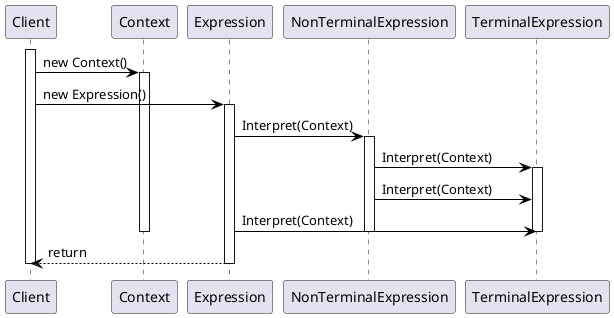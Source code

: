 @startuml
    skinparam class {
	BackgroundColor White
	ArrowColor Black
	BorderColor Black
    }
    
    activate Client
    Client -> Context: new Context()
    activate Context
    
    Client -> Expression: new Expression()
    activate Expression
    
    Expression -> NonTerminalExpression: Interpret(Context)
    activate NonTerminalExpression
    NonTerminalExpression -> TerminalExpression: Interpret(Context)
    activate TerminalExpression
    NonTerminalExpression -> TerminalExpression: Interpret(Context)
    Expression -> TerminalExpression: Interpret(Context)

    deactivate Context
    deactivate TerminalExpression
    deactivate NonTerminalExpression

    Expression --> Client: return
    deactivate Expression
    deactivate Client
@enduml

